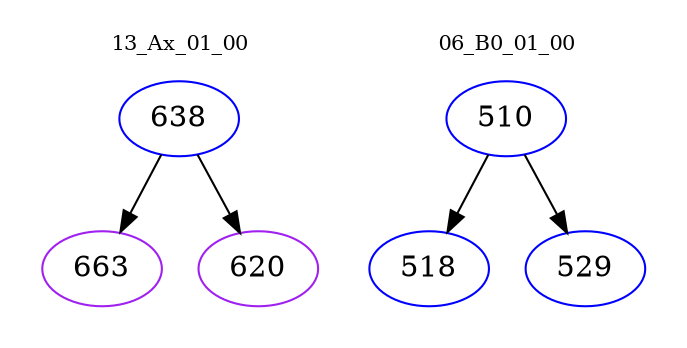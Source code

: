 digraph{
subgraph cluster_0 {
color = white
label = "13_Ax_01_00";
fontsize=10;
T0_638 [label="638", color="blue"]
T0_638 -> T0_663 [color="black"]
T0_663 [label="663", color="purple"]
T0_638 -> T0_620 [color="black"]
T0_620 [label="620", color="purple"]
}
subgraph cluster_1 {
color = white
label = "06_B0_01_00";
fontsize=10;
T1_510 [label="510", color="blue"]
T1_510 -> T1_518 [color="black"]
T1_518 [label="518", color="blue"]
T1_510 -> T1_529 [color="black"]
T1_529 [label="529", color="blue"]
}
}

